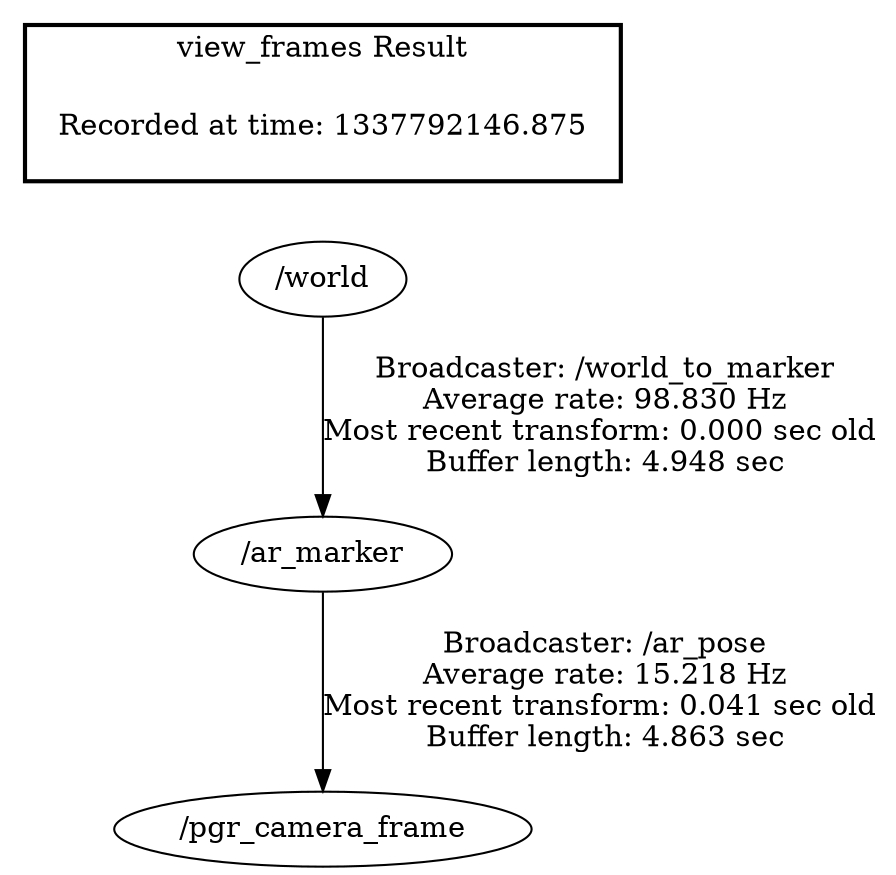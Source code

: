 digraph G {
"/world" -> "/ar_marker"[label="Broadcaster: /world_to_marker\nAverage rate: 98.830 Hz\nMost recent transform: 0.000 sec old \nBuffer length: 4.948 sec\n"];
"/ar_marker" -> "/pgr_camera_frame"[label="Broadcaster: /ar_pose\nAverage rate: 15.218 Hz\nMost recent transform: 0.041 sec old \nBuffer length: 4.863 sec\n"];
edge [style=invis];
 subgraph cluster_legend { style=bold; color=black; label ="view_frames Result";
"Recorded at time: 1337792146.875"[ shape=plaintext ] ;
 }->"/world";
}